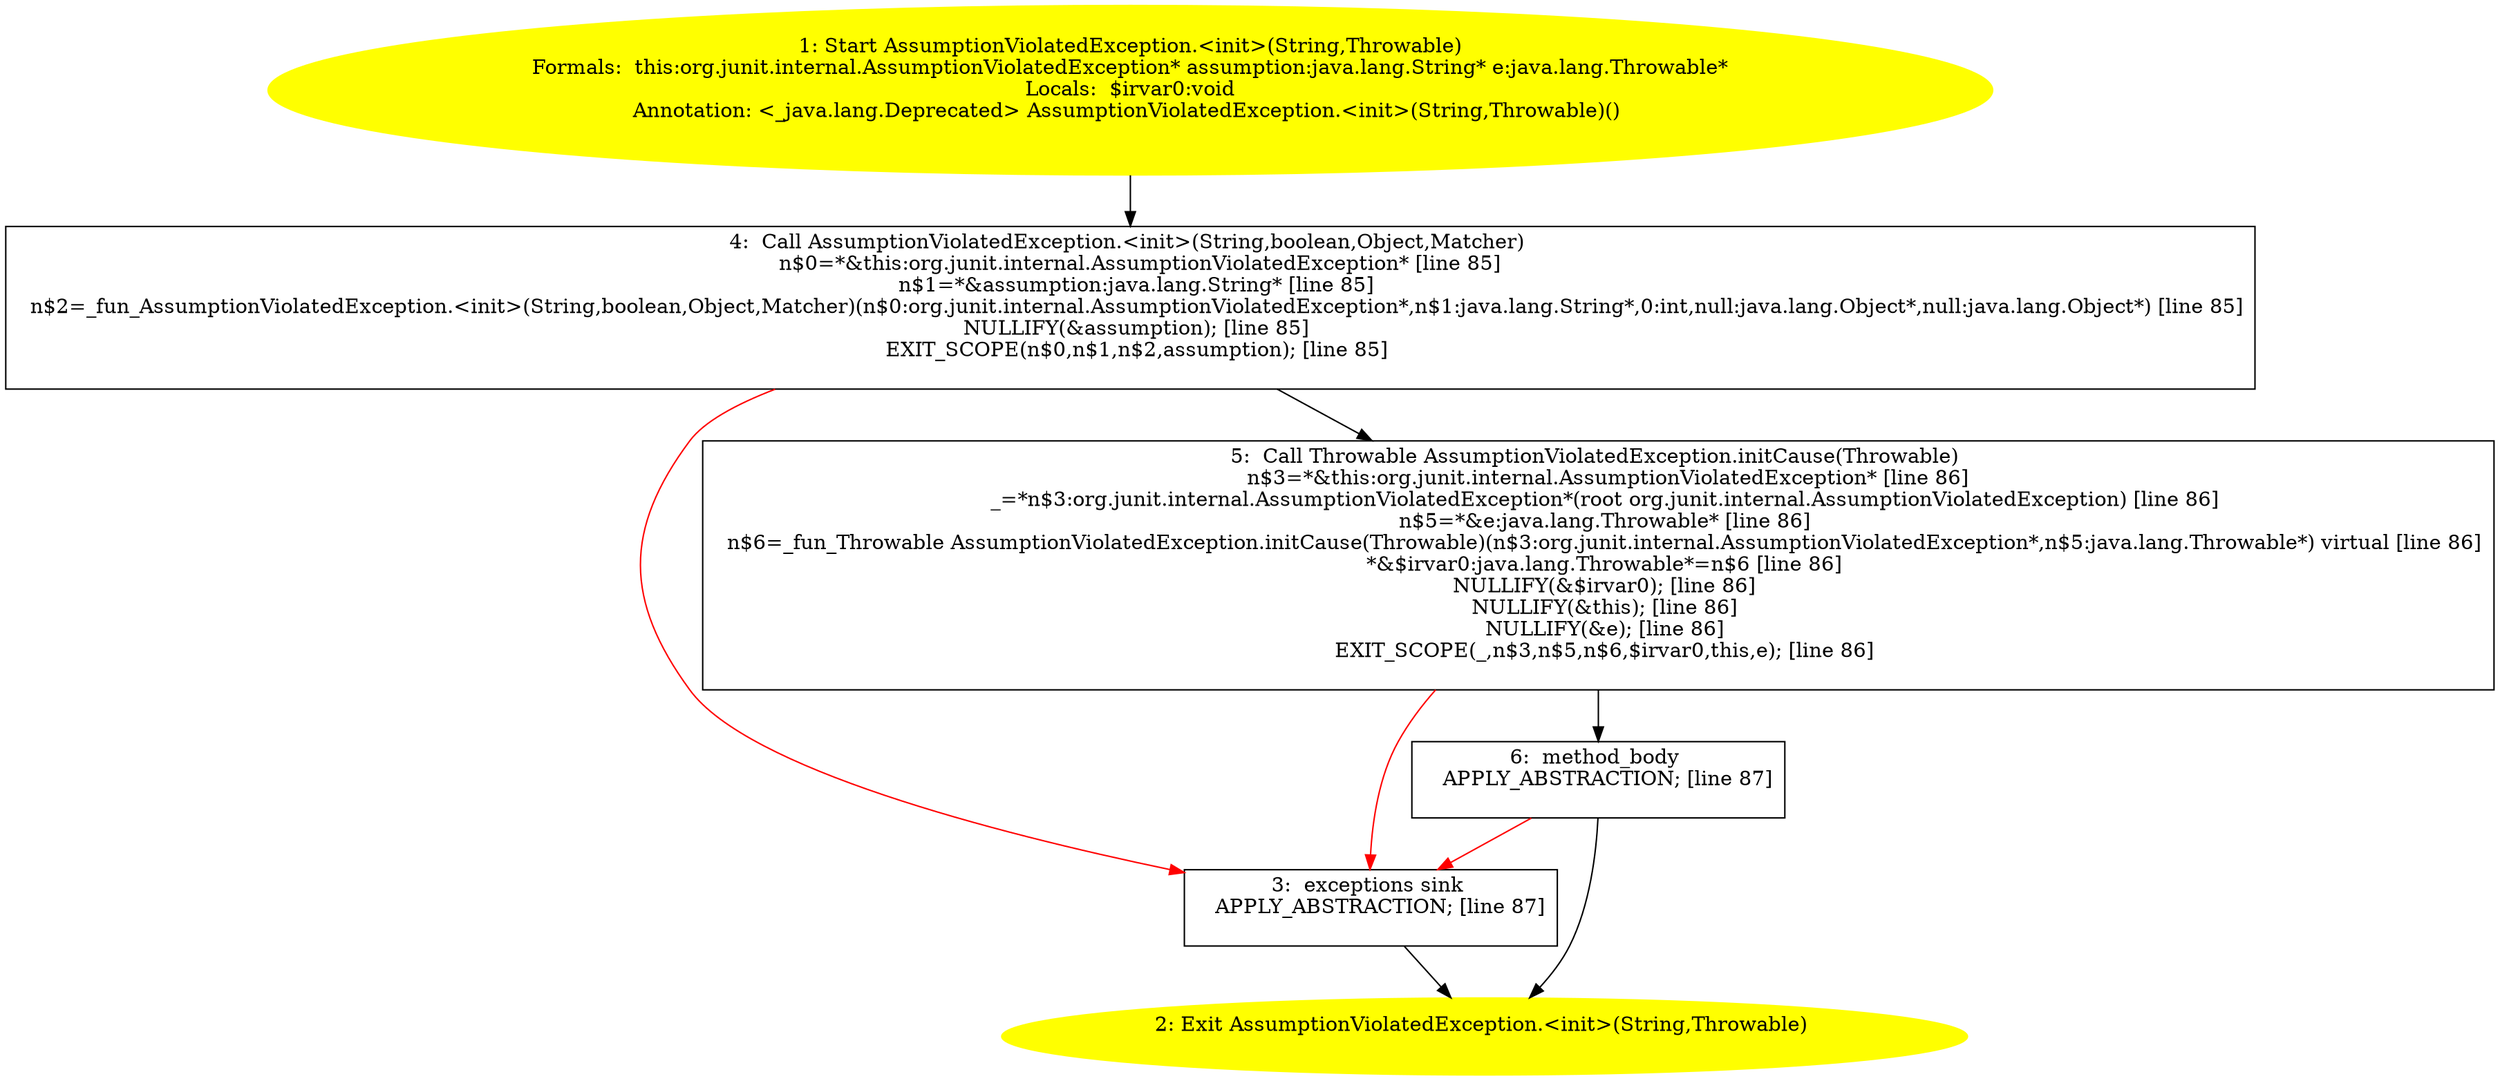 /* @generated */
digraph cfg {
"org.junit.internal.AssumptionViolatedException.<init>(java.lang.String,java.lang.Throwable).5ca91c85090205bec395ef41eb45c12c_1" [label="1: Start AssumptionViolatedException.<init>(String,Throwable)\nFormals:  this:org.junit.internal.AssumptionViolatedException* assumption:java.lang.String* e:java.lang.Throwable*\nLocals:  $irvar0:void\nAnnotation: <_java.lang.Deprecated> AssumptionViolatedException.<init>(String,Throwable)() \n  " color=yellow style=filled]
	

	 "org.junit.internal.AssumptionViolatedException.<init>(java.lang.String,java.lang.Throwable).5ca91c85090205bec395ef41eb45c12c_1" -> "org.junit.internal.AssumptionViolatedException.<init>(java.lang.String,java.lang.Throwable).5ca91c85090205bec395ef41eb45c12c_4" ;
"org.junit.internal.AssumptionViolatedException.<init>(java.lang.String,java.lang.Throwable).5ca91c85090205bec395ef41eb45c12c_2" [label="2: Exit AssumptionViolatedException.<init>(String,Throwable) \n  " color=yellow style=filled]
	

"org.junit.internal.AssumptionViolatedException.<init>(java.lang.String,java.lang.Throwable).5ca91c85090205bec395ef41eb45c12c_3" [label="3:  exceptions sink \n   APPLY_ABSTRACTION; [line 87]\n " shape="box"]
	

	 "org.junit.internal.AssumptionViolatedException.<init>(java.lang.String,java.lang.Throwable).5ca91c85090205bec395ef41eb45c12c_3" -> "org.junit.internal.AssumptionViolatedException.<init>(java.lang.String,java.lang.Throwable).5ca91c85090205bec395ef41eb45c12c_2" ;
"org.junit.internal.AssumptionViolatedException.<init>(java.lang.String,java.lang.Throwable).5ca91c85090205bec395ef41eb45c12c_4" [label="4:  Call AssumptionViolatedException.<init>(String,boolean,Object,Matcher) \n   n$0=*&this:org.junit.internal.AssumptionViolatedException* [line 85]\n  n$1=*&assumption:java.lang.String* [line 85]\n  n$2=_fun_AssumptionViolatedException.<init>(String,boolean,Object,Matcher)(n$0:org.junit.internal.AssumptionViolatedException*,n$1:java.lang.String*,0:int,null:java.lang.Object*,null:java.lang.Object*) [line 85]\n  NULLIFY(&assumption); [line 85]\n  EXIT_SCOPE(n$0,n$1,n$2,assumption); [line 85]\n " shape="box"]
	

	 "org.junit.internal.AssumptionViolatedException.<init>(java.lang.String,java.lang.Throwable).5ca91c85090205bec395ef41eb45c12c_4" -> "org.junit.internal.AssumptionViolatedException.<init>(java.lang.String,java.lang.Throwable).5ca91c85090205bec395ef41eb45c12c_5" ;
	 "org.junit.internal.AssumptionViolatedException.<init>(java.lang.String,java.lang.Throwable).5ca91c85090205bec395ef41eb45c12c_4" -> "org.junit.internal.AssumptionViolatedException.<init>(java.lang.String,java.lang.Throwable).5ca91c85090205bec395ef41eb45c12c_3" [color="red" ];
"org.junit.internal.AssumptionViolatedException.<init>(java.lang.String,java.lang.Throwable).5ca91c85090205bec395ef41eb45c12c_5" [label="5:  Call Throwable AssumptionViolatedException.initCause(Throwable) \n   n$3=*&this:org.junit.internal.AssumptionViolatedException* [line 86]\n  _=*n$3:org.junit.internal.AssumptionViolatedException*(root org.junit.internal.AssumptionViolatedException) [line 86]\n  n$5=*&e:java.lang.Throwable* [line 86]\n  n$6=_fun_Throwable AssumptionViolatedException.initCause(Throwable)(n$3:org.junit.internal.AssumptionViolatedException*,n$5:java.lang.Throwable*) virtual [line 86]\n  *&$irvar0:java.lang.Throwable*=n$6 [line 86]\n  NULLIFY(&$irvar0); [line 86]\n  NULLIFY(&this); [line 86]\n  NULLIFY(&e); [line 86]\n  EXIT_SCOPE(_,n$3,n$5,n$6,$irvar0,this,e); [line 86]\n " shape="box"]
	

	 "org.junit.internal.AssumptionViolatedException.<init>(java.lang.String,java.lang.Throwable).5ca91c85090205bec395ef41eb45c12c_5" -> "org.junit.internal.AssumptionViolatedException.<init>(java.lang.String,java.lang.Throwable).5ca91c85090205bec395ef41eb45c12c_6" ;
	 "org.junit.internal.AssumptionViolatedException.<init>(java.lang.String,java.lang.Throwable).5ca91c85090205bec395ef41eb45c12c_5" -> "org.junit.internal.AssumptionViolatedException.<init>(java.lang.String,java.lang.Throwable).5ca91c85090205bec395ef41eb45c12c_3" [color="red" ];
"org.junit.internal.AssumptionViolatedException.<init>(java.lang.String,java.lang.Throwable).5ca91c85090205bec395ef41eb45c12c_6" [label="6:  method_body \n   APPLY_ABSTRACTION; [line 87]\n " shape="box"]
	

	 "org.junit.internal.AssumptionViolatedException.<init>(java.lang.String,java.lang.Throwable).5ca91c85090205bec395ef41eb45c12c_6" -> "org.junit.internal.AssumptionViolatedException.<init>(java.lang.String,java.lang.Throwable).5ca91c85090205bec395ef41eb45c12c_2" ;
	 "org.junit.internal.AssumptionViolatedException.<init>(java.lang.String,java.lang.Throwable).5ca91c85090205bec395ef41eb45c12c_6" -> "org.junit.internal.AssumptionViolatedException.<init>(java.lang.String,java.lang.Throwable).5ca91c85090205bec395ef41eb45c12c_3" [color="red" ];
}
